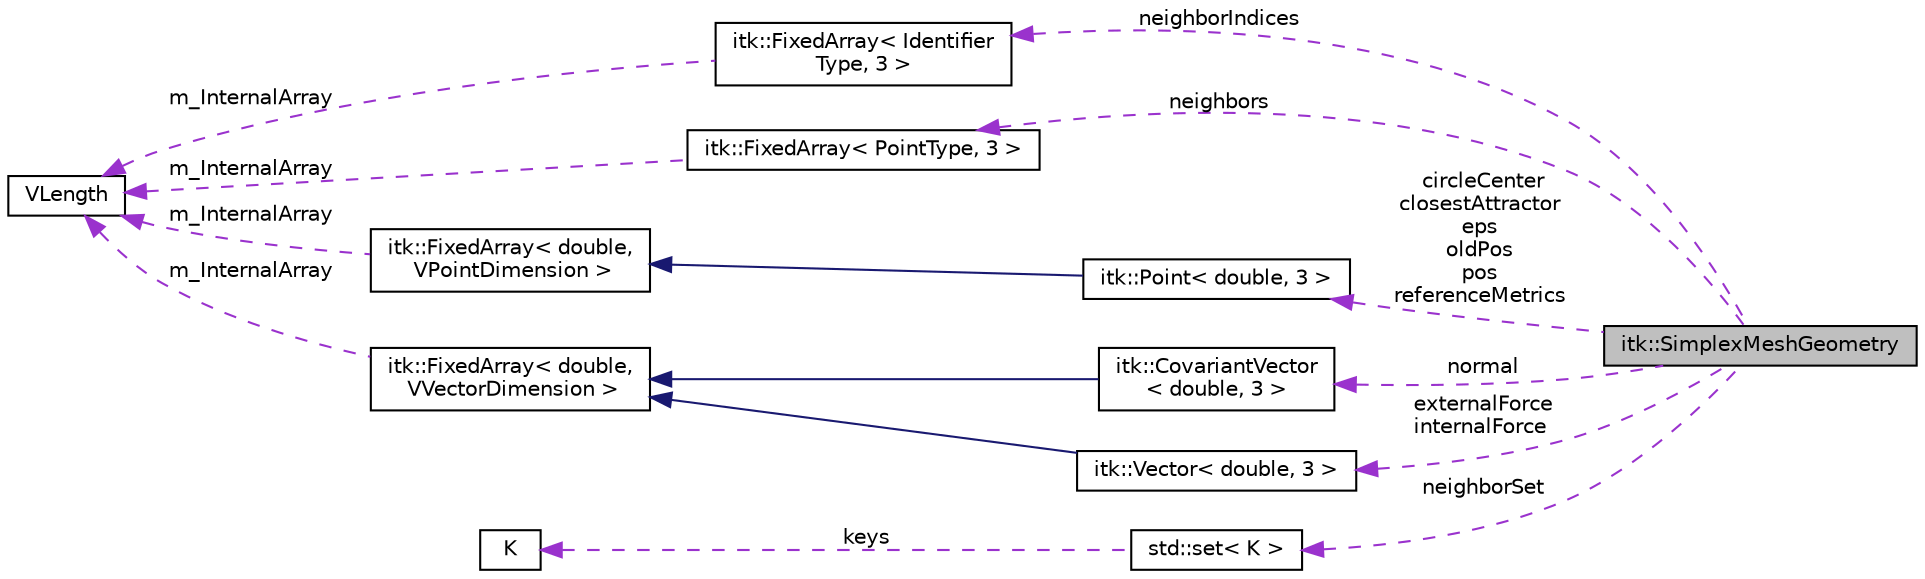 digraph "itk::SimplexMeshGeometry"
{
 // LATEX_PDF_SIZE
  edge [fontname="Helvetica",fontsize="10",labelfontname="Helvetica",labelfontsize="10"];
  node [fontname="Helvetica",fontsize="10",shape=record];
  rankdir="LR";
  Node1 [label="itk::SimplexMeshGeometry",height=0.2,width=0.4,color="black", fillcolor="grey75", style="filled", fontcolor="black",tooltip="handle geometric properties for vertices of a simplx mesh"];
  Node2 -> Node1 [dir="back",color="darkorchid3",fontsize="10",style="dashed",label=" neighborIndices" ,fontname="Helvetica"];
  Node2 [label="itk::FixedArray\< Identifier\lType, 3 \>",height=0.2,width=0.4,color="black", fillcolor="white", style="filled",URL="$classitk_1_1FixedArray.html",tooltip=" "];
  Node3 -> Node2 [dir="back",color="darkorchid3",fontsize="10",style="dashed",label=" m_InternalArray" ,fontname="Helvetica"];
  Node3 [label="VLength",height=0.2,width=0.4,color="black", fillcolor="white", style="filled",URL="$classVLength.html",tooltip=" "];
  Node4 -> Node1 [dir="back",color="darkorchid3",fontsize="10",style="dashed",label=" neighbors" ,fontname="Helvetica"];
  Node4 [label="itk::FixedArray\< PointType, 3 \>",height=0.2,width=0.4,color="black", fillcolor="white", style="filled",URL="$classitk_1_1FixedArray.html",tooltip=" "];
  Node3 -> Node4 [dir="back",color="darkorchid3",fontsize="10",style="dashed",label=" m_InternalArray" ,fontname="Helvetica"];
  Node5 -> Node1 [dir="back",color="darkorchid3",fontsize="10",style="dashed",label=" circleCenter\nclosestAttractor\neps\noldPos\npos\nreferenceMetrics" ,fontname="Helvetica"];
  Node5 [label="itk::Point\< double, 3 \>",height=0.2,width=0.4,color="black", fillcolor="white", style="filled",URL="$classitk_1_1Point.html",tooltip=" "];
  Node6 -> Node5 [dir="back",color="midnightblue",fontsize="10",style="solid",fontname="Helvetica"];
  Node6 [label="itk::FixedArray\< double,\l VPointDimension \>",height=0.2,width=0.4,color="black", fillcolor="white", style="filled",URL="$classitk_1_1FixedArray.html",tooltip=" "];
  Node3 -> Node6 [dir="back",color="darkorchid3",fontsize="10",style="dashed",label=" m_InternalArray" ,fontname="Helvetica"];
  Node7 -> Node1 [dir="back",color="darkorchid3",fontsize="10",style="dashed",label=" normal" ,fontname="Helvetica"];
  Node7 [label="itk::CovariantVector\l\< double, 3 \>",height=0.2,width=0.4,color="black", fillcolor="white", style="filled",URL="$classitk_1_1CovariantVector.html",tooltip=" "];
  Node8 -> Node7 [dir="back",color="midnightblue",fontsize="10",style="solid",fontname="Helvetica"];
  Node8 [label="itk::FixedArray\< double,\l VVectorDimension \>",height=0.2,width=0.4,color="black", fillcolor="white", style="filled",URL="$classitk_1_1FixedArray.html",tooltip=" "];
  Node3 -> Node8 [dir="back",color="darkorchid3",fontsize="10",style="dashed",label=" m_InternalArray" ,fontname="Helvetica"];
  Node9 -> Node1 [dir="back",color="darkorchid3",fontsize="10",style="dashed",label=" externalForce\ninternalForce" ,fontname="Helvetica"];
  Node9 [label="itk::Vector\< double, 3 \>",height=0.2,width=0.4,color="black", fillcolor="white", style="filled",URL="$classitk_1_1Vector.html",tooltip=" "];
  Node8 -> Node9 [dir="back",color="midnightblue",fontsize="10",style="solid",fontname="Helvetica"];
  Node10 -> Node1 [dir="back",color="darkorchid3",fontsize="10",style="dashed",label=" neighborSet" ,fontname="Helvetica"];
  Node10 [label="std::set\< K \>",height=0.2,width=0.4,color="black", fillcolor="white", style="filled",tooltip=" "];
  Node11 -> Node10 [dir="back",color="darkorchid3",fontsize="10",style="dashed",label=" keys" ,fontname="Helvetica"];
  Node11 [label="K",height=0.2,width=0.4,color="black", fillcolor="white", style="filled",tooltip=" "];
}
